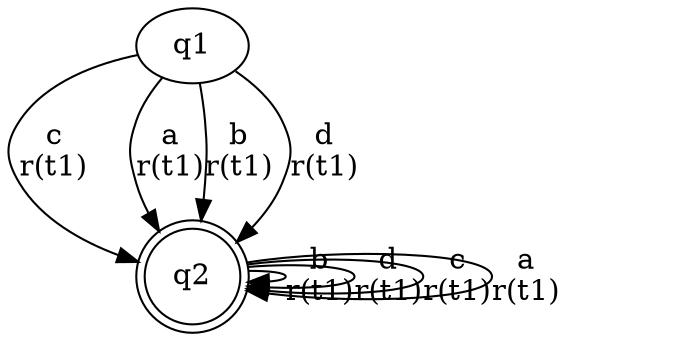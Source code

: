 digraph L {
	qq1[label=q1]
	qq2[label=q2 shape=doublecircle]
	qq1 -> qq2[label="c\nr(t1)\n"]
	qq2 -> qq2[label="b\nr(t1)\n"]
	qq2 -> qq2[label="d\nr(t1)\n"]
	qq2 -> qq2[label="c\nr(t1)\n"]
	qq2 -> qq2[label="a\nr(t1)\n"]
	qq1 -> qq2[label="a\nr(t1)\n"]
	qq1 -> qq2[label="b\nr(t1)\n"]
	qq1 -> qq2[label="d\nr(t1)\n"]
}
